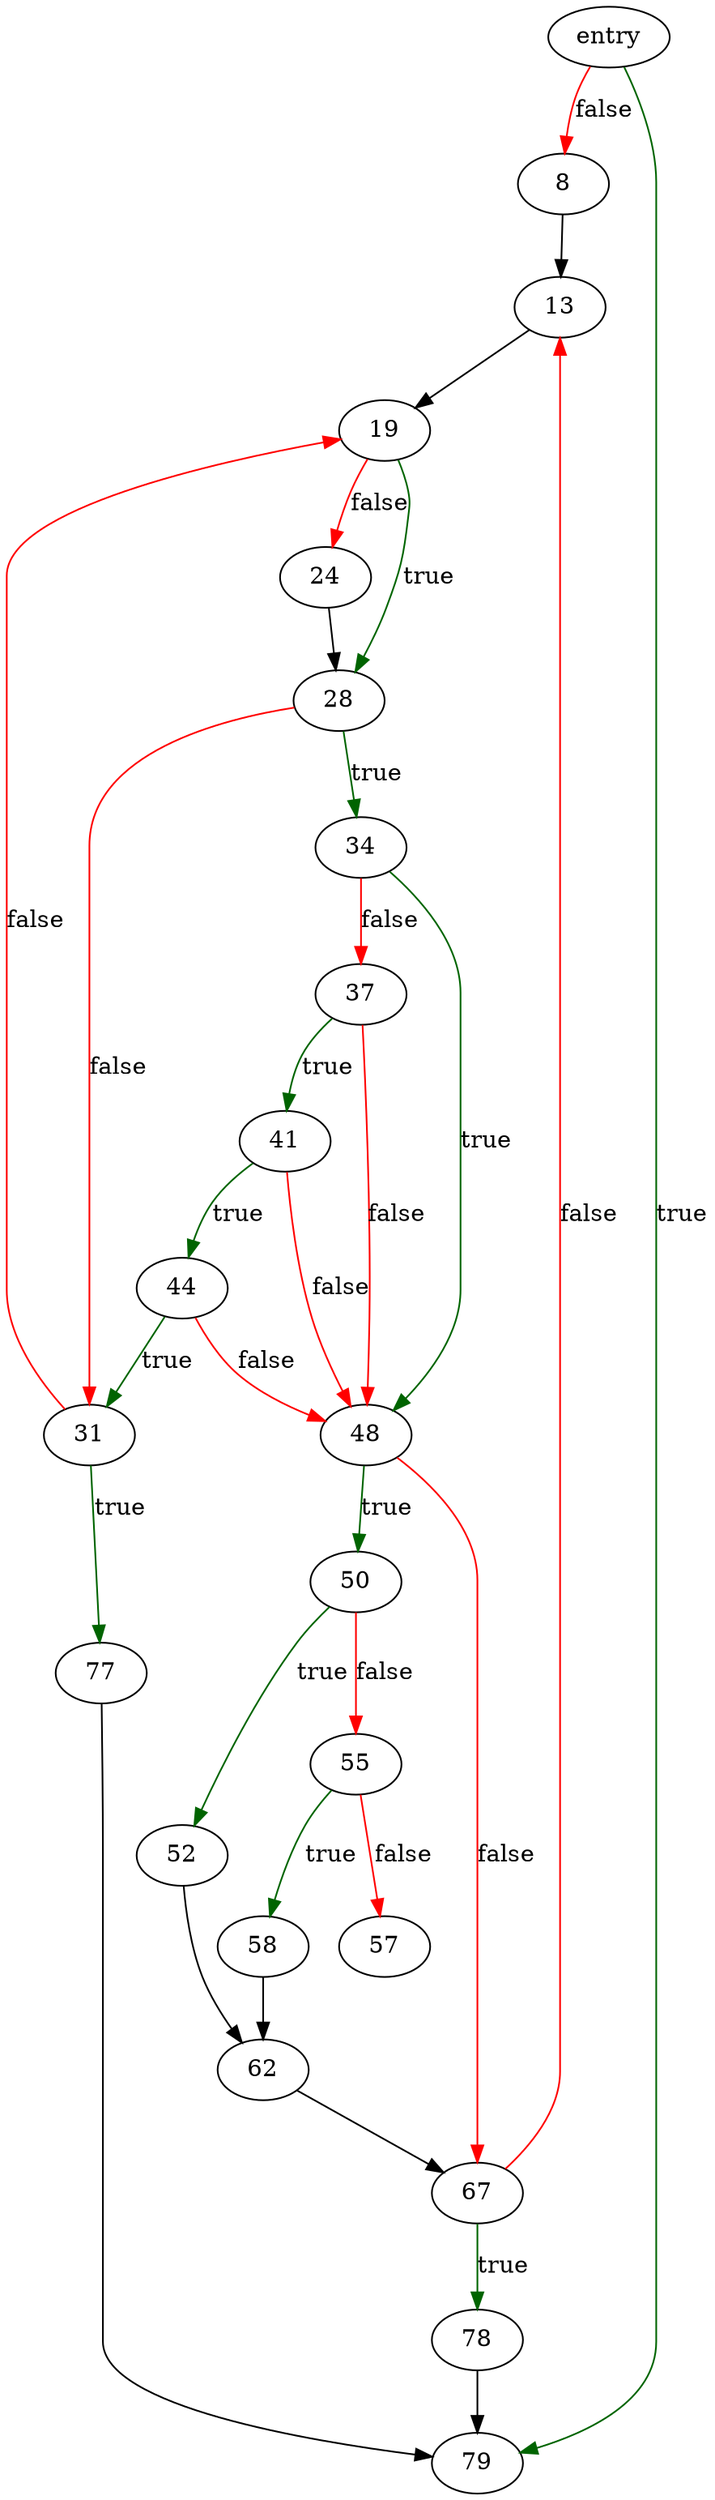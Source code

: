 digraph "read_utmp" {
	// Node definitions.
	4 [label=entry];
	8;
	13;
	19;
	24;
	28;
	31;
	34;
	37;
	41;
	44;
	48;
	50;
	52;
	55;
	57;
	58;
	62;
	67;
	77;
	78;
	79;

	// Edge definitions.
	4 -> 8 [
		color=red
		label=false
	];
	4 -> 79 [
		color=darkgreen
		label=true
	];
	8 -> 13;
	13 -> 19;
	19 -> 24 [
		color=red
		label=false
	];
	19 -> 28 [
		color=darkgreen
		label=true
	];
	24 -> 28;
	28 -> 31 [
		color=red
		label=false
	];
	28 -> 34 [
		color=darkgreen
		label=true
	];
	31 -> 19 [
		color=red
		label=false
	];
	31 -> 77 [
		color=darkgreen
		label=true
	];
	34 -> 37 [
		color=red
		label=false
	];
	34 -> 48 [
		color=darkgreen
		label=true
	];
	37 -> 41 [
		color=darkgreen
		label=true
	];
	37 -> 48 [
		color=red
		label=false
	];
	41 -> 44 [
		color=darkgreen
		label=true
	];
	41 -> 48 [
		color=red
		label=false
	];
	44 -> 31 [
		color=darkgreen
		label=true
	];
	44 -> 48 [
		color=red
		label=false
	];
	48 -> 50 [
		color=darkgreen
		label=true
	];
	48 -> 67 [
		color=red
		label=false
	];
	50 -> 52 [
		color=darkgreen
		label=true
	];
	50 -> 55 [
		color=red
		label=false
	];
	52 -> 62;
	55 -> 57 [
		color=red
		label=false
	];
	55 -> 58 [
		color=darkgreen
		label=true
	];
	58 -> 62;
	62 -> 67;
	67 -> 13 [
		color=red
		label=false
	];
	67 -> 78 [
		color=darkgreen
		label=true
	];
	77 -> 79;
	78 -> 79;
}
